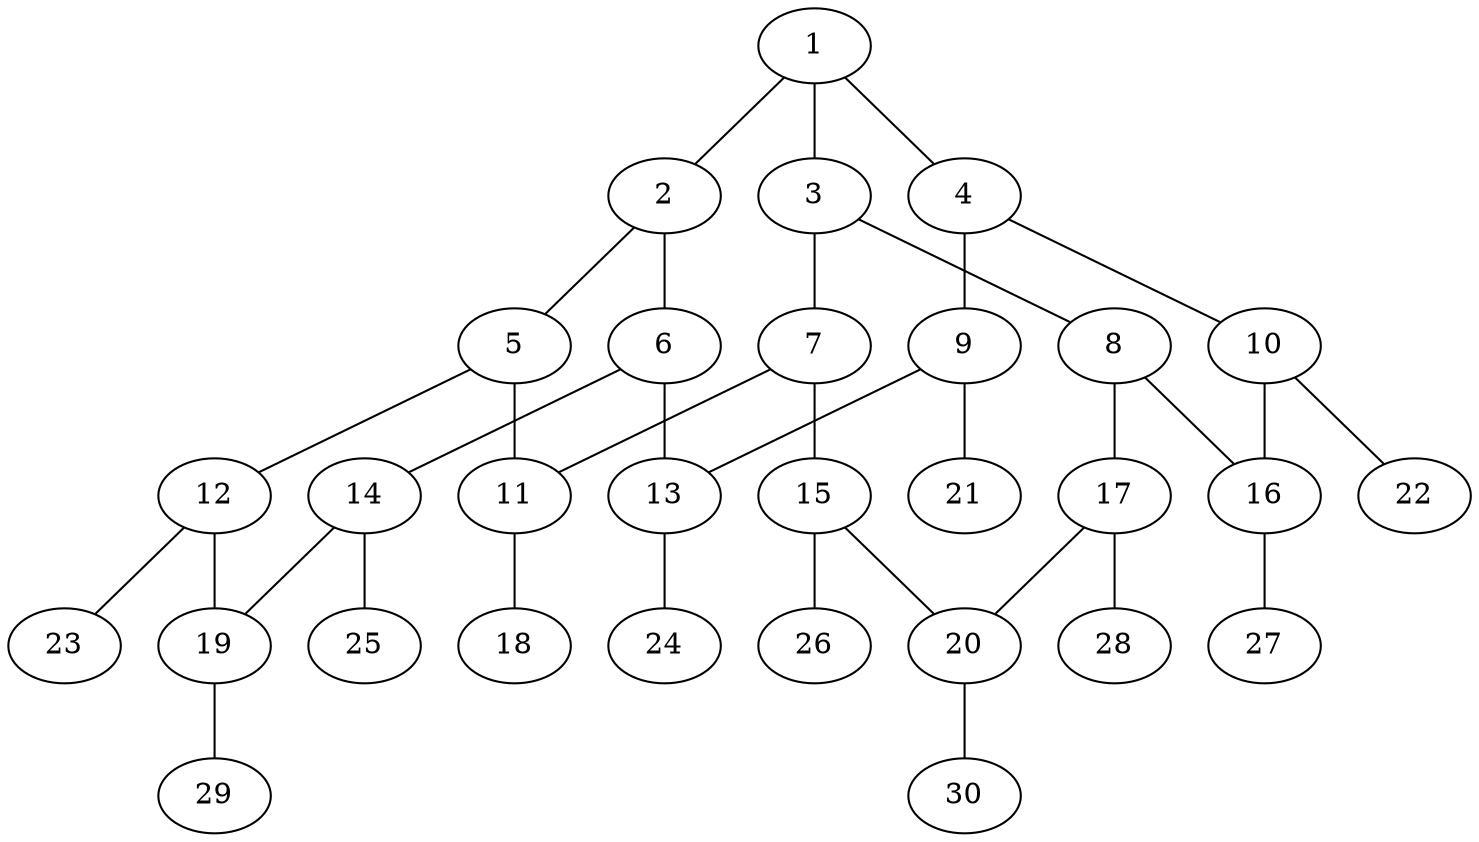 graph molecule_3936 {
	1	 [chem=C];
	2	 [chem=C];
	1 -- 2	 [valence=1];
	3	 [chem=C];
	1 -- 3	 [valence=1];
	4	 [chem=C];
	1 -- 4	 [valence=2];
	5	 [chem=C];
	2 -- 5	 [valence=2];
	6	 [chem=C];
	2 -- 6	 [valence=1];
	7	 [chem=C];
	3 -- 7	 [valence=2];
	8	 [chem=C];
	3 -- 8	 [valence=1];
	9	 [chem=C];
	4 -- 9	 [valence=1];
	10	 [chem=C];
	4 -- 10	 [valence=1];
	11	 [chem=C];
	5 -- 11	 [valence=1];
	12	 [chem=C];
	5 -- 12	 [valence=1];
	13	 [chem=C];
	6 -- 13	 [valence=1];
	14	 [chem=C];
	6 -- 14	 [valence=2];
	7 -- 11	 [valence=1];
	15	 [chem=C];
	7 -- 15	 [valence=1];
	16	 [chem=C];
	8 -- 16	 [valence=1];
	17	 [chem=C];
	8 -- 17	 [valence=2];
	9 -- 13	 [valence=2];
	21	 [chem=H];
	9 -- 21	 [valence=1];
	10 -- 16	 [valence=2];
	22	 [chem=H];
	10 -- 22	 [valence=1];
	18	 [chem=O];
	11 -- 18	 [valence=2];
	19	 [chem=C];
	12 -- 19	 [valence=2];
	23	 [chem=H];
	12 -- 23	 [valence=1];
	24	 [chem=H];
	13 -- 24	 [valence=1];
	14 -- 19	 [valence=1];
	25	 [chem=H];
	14 -- 25	 [valence=1];
	20	 [chem=C];
	15 -- 20	 [valence=2];
	26	 [chem=H];
	15 -- 26	 [valence=1];
	27	 [chem=H];
	16 -- 27	 [valence=1];
	17 -- 20	 [valence=1];
	28	 [chem=H];
	17 -- 28	 [valence=1];
	29	 [chem=H];
	19 -- 29	 [valence=1];
	30	 [chem=H];
	20 -- 30	 [valence=1];
}
